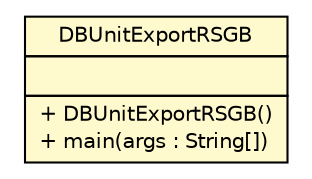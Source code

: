 #!/usr/local/bin/dot
#
# Class diagram 
# Generated by UMLGraph version R5_6-24-gf6e263 (http://www.umlgraph.org/)
#

digraph G {
	edge [fontname="Helvetica",fontsize=10,labelfontname="Helvetica",labelfontsize=10];
	node [fontname="Helvetica",fontsize=10,shape=plaintext];
	nodesep=0.25;
	ranksep=0.5;
	// nl.b3p.brmo.test.util.database.dbunit.DBUnitExportRSGB
	c9 [label=<<table title="nl.b3p.brmo.test.util.database.dbunit.DBUnitExportRSGB" border="0" cellborder="1" cellspacing="0" cellpadding="2" port="p" bgcolor="lemonChiffon" href="./DBUnitExportRSGB.html">
		<tr><td><table border="0" cellspacing="0" cellpadding="1">
<tr><td align="center" balign="center"> DBUnitExportRSGB </td></tr>
		</table></td></tr>
		<tr><td><table border="0" cellspacing="0" cellpadding="1">
<tr><td align="left" balign="left">  </td></tr>
		</table></td></tr>
		<tr><td><table border="0" cellspacing="0" cellpadding="1">
<tr><td align="left" balign="left"> + DBUnitExportRSGB() </td></tr>
<tr><td align="left" balign="left"> + main(args : String[]) </td></tr>
		</table></td></tr>
		</table>>, URL="./DBUnitExportRSGB.html", fontname="Helvetica", fontcolor="black", fontsize=10.0];
}

